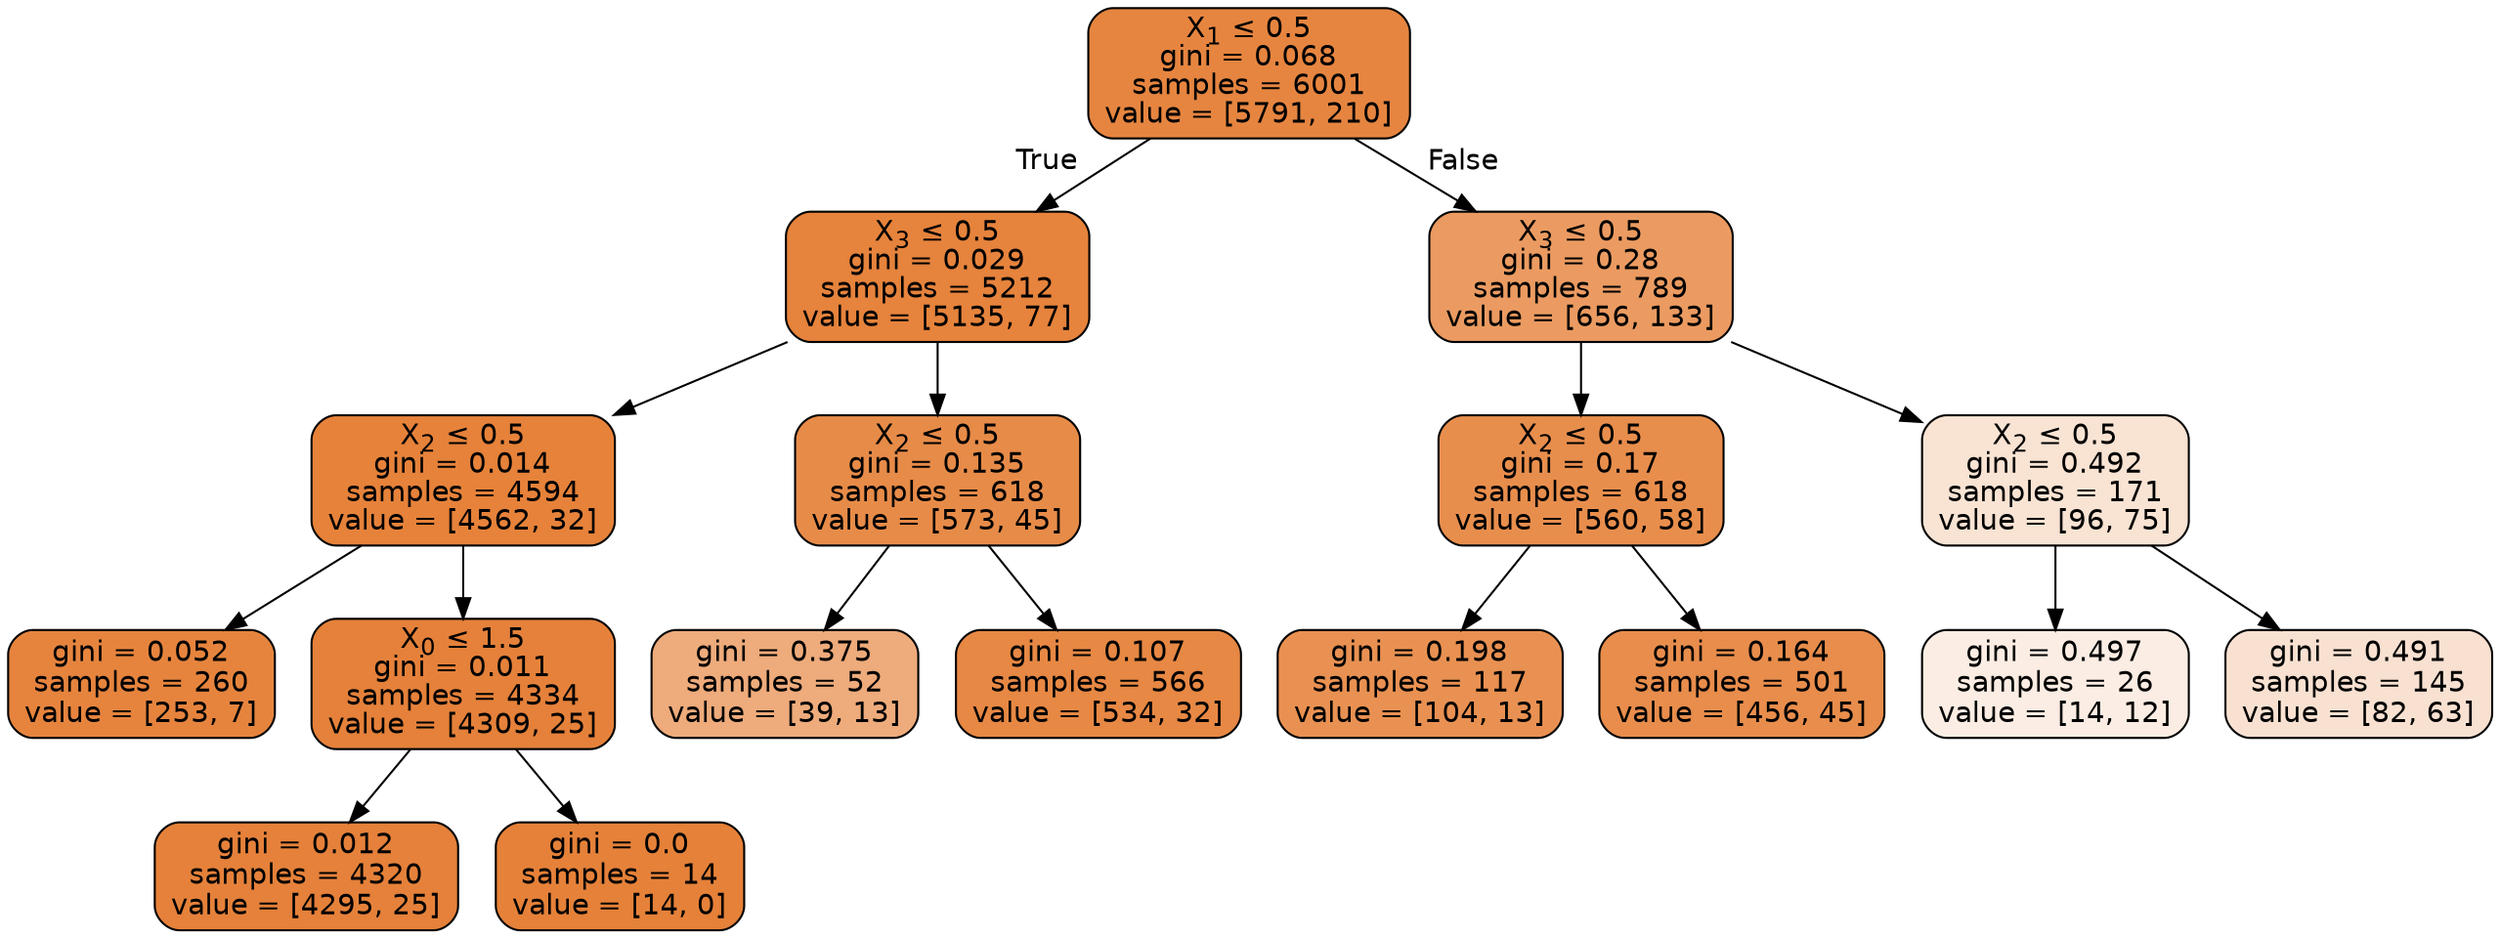 digraph Tree {
node [shape=box, style="filled, rounded", color="black", fontname=helvetica] ;
edge [fontname=helvetica] ;
0 [label=<X<SUB>1</SUB> &le; 0.5<br/>gini = 0.068<br/>samples = 6001<br/>value = [5791, 210]>, fillcolor="#e58139f6"] ;
1 [label=<X<SUB>3</SUB> &le; 0.5<br/>gini = 0.029<br/>samples = 5212<br/>value = [5135, 77]>, fillcolor="#e58139fb"] ;
0 -> 1 [labeldistance=2.5, labelangle=45, headlabel="True"] ;
2 [label=<X<SUB>2</SUB> &le; 0.5<br/>gini = 0.014<br/>samples = 4594<br/>value = [4562, 32]>, fillcolor="#e58139fd"] ;
1 -> 2 ;
3 [label=<gini = 0.052<br/>samples = 260<br/>value = [253, 7]>, fillcolor="#e58139f8"] ;
2 -> 3 ;
4 [label=<X<SUB>0</SUB> &le; 1.5<br/>gini = 0.011<br/>samples = 4334<br/>value = [4309, 25]>, fillcolor="#e58139fe"] ;
2 -> 4 ;
5 [label=<gini = 0.012<br/>samples = 4320<br/>value = [4295, 25]>, fillcolor="#e58139fe"] ;
4 -> 5 ;
6 [label=<gini = 0.0<br/>samples = 14<br/>value = [14, 0]>, fillcolor="#e58139ff"] ;
4 -> 6 ;
7 [label=<X<SUB>2</SUB> &le; 0.5<br/>gini = 0.135<br/>samples = 618<br/>value = [573, 45]>, fillcolor="#e58139eb"] ;
1 -> 7 ;
8 [label=<gini = 0.375<br/>samples = 52<br/>value = [39, 13]>, fillcolor="#e58139aa"] ;
7 -> 8 ;
9 [label=<gini = 0.107<br/>samples = 566<br/>value = [534, 32]>, fillcolor="#e58139f0"] ;
7 -> 9 ;
10 [label=<X<SUB>3</SUB> &le; 0.5<br/>gini = 0.28<br/>samples = 789<br/>value = [656, 133]>, fillcolor="#e58139cb"] ;
0 -> 10 [labeldistance=2.5, labelangle=-45, headlabel="False"] ;
11 [label=<X<SUB>2</SUB> &le; 0.5<br/>gini = 0.17<br/>samples = 618<br/>value = [560, 58]>, fillcolor="#e58139e5"] ;
10 -> 11 ;
12 [label=<gini = 0.198<br/>samples = 117<br/>value = [104, 13]>, fillcolor="#e58139df"] ;
11 -> 12 ;
13 [label=<gini = 0.164<br/>samples = 501<br/>value = [456, 45]>, fillcolor="#e58139e6"] ;
11 -> 13 ;
14 [label=<X<SUB>2</SUB> &le; 0.5<br/>gini = 0.492<br/>samples = 171<br/>value = [96, 75]>, fillcolor="#e5813938"] ;
10 -> 14 ;
15 [label=<gini = 0.497<br/>samples = 26<br/>value = [14, 12]>, fillcolor="#e5813924"] ;
14 -> 15 ;
16 [label=<gini = 0.491<br/>samples = 145<br/>value = [82, 63]>, fillcolor="#e581393b"] ;
14 -> 16 ;
}